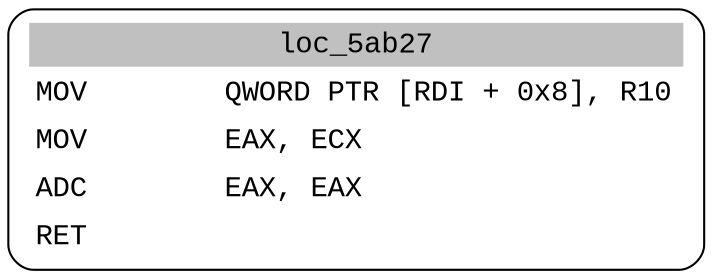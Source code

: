 digraph asm_graph {
1941 [
shape="Mrecord" fontname="Courier New"label =<<table border="0" cellborder="0" cellpadding="3"><tr><td align="center" colspan="2" bgcolor="grey">loc_5ab27</td></tr><tr><td align="left">MOV        QWORD PTR [RDI + 0x8], R10</td></tr><tr><td align="left">MOV        EAX, ECX</td></tr><tr><td align="left">ADC        EAX, EAX</td></tr><tr><td align="left">RET        </td></tr></table>> ];
}